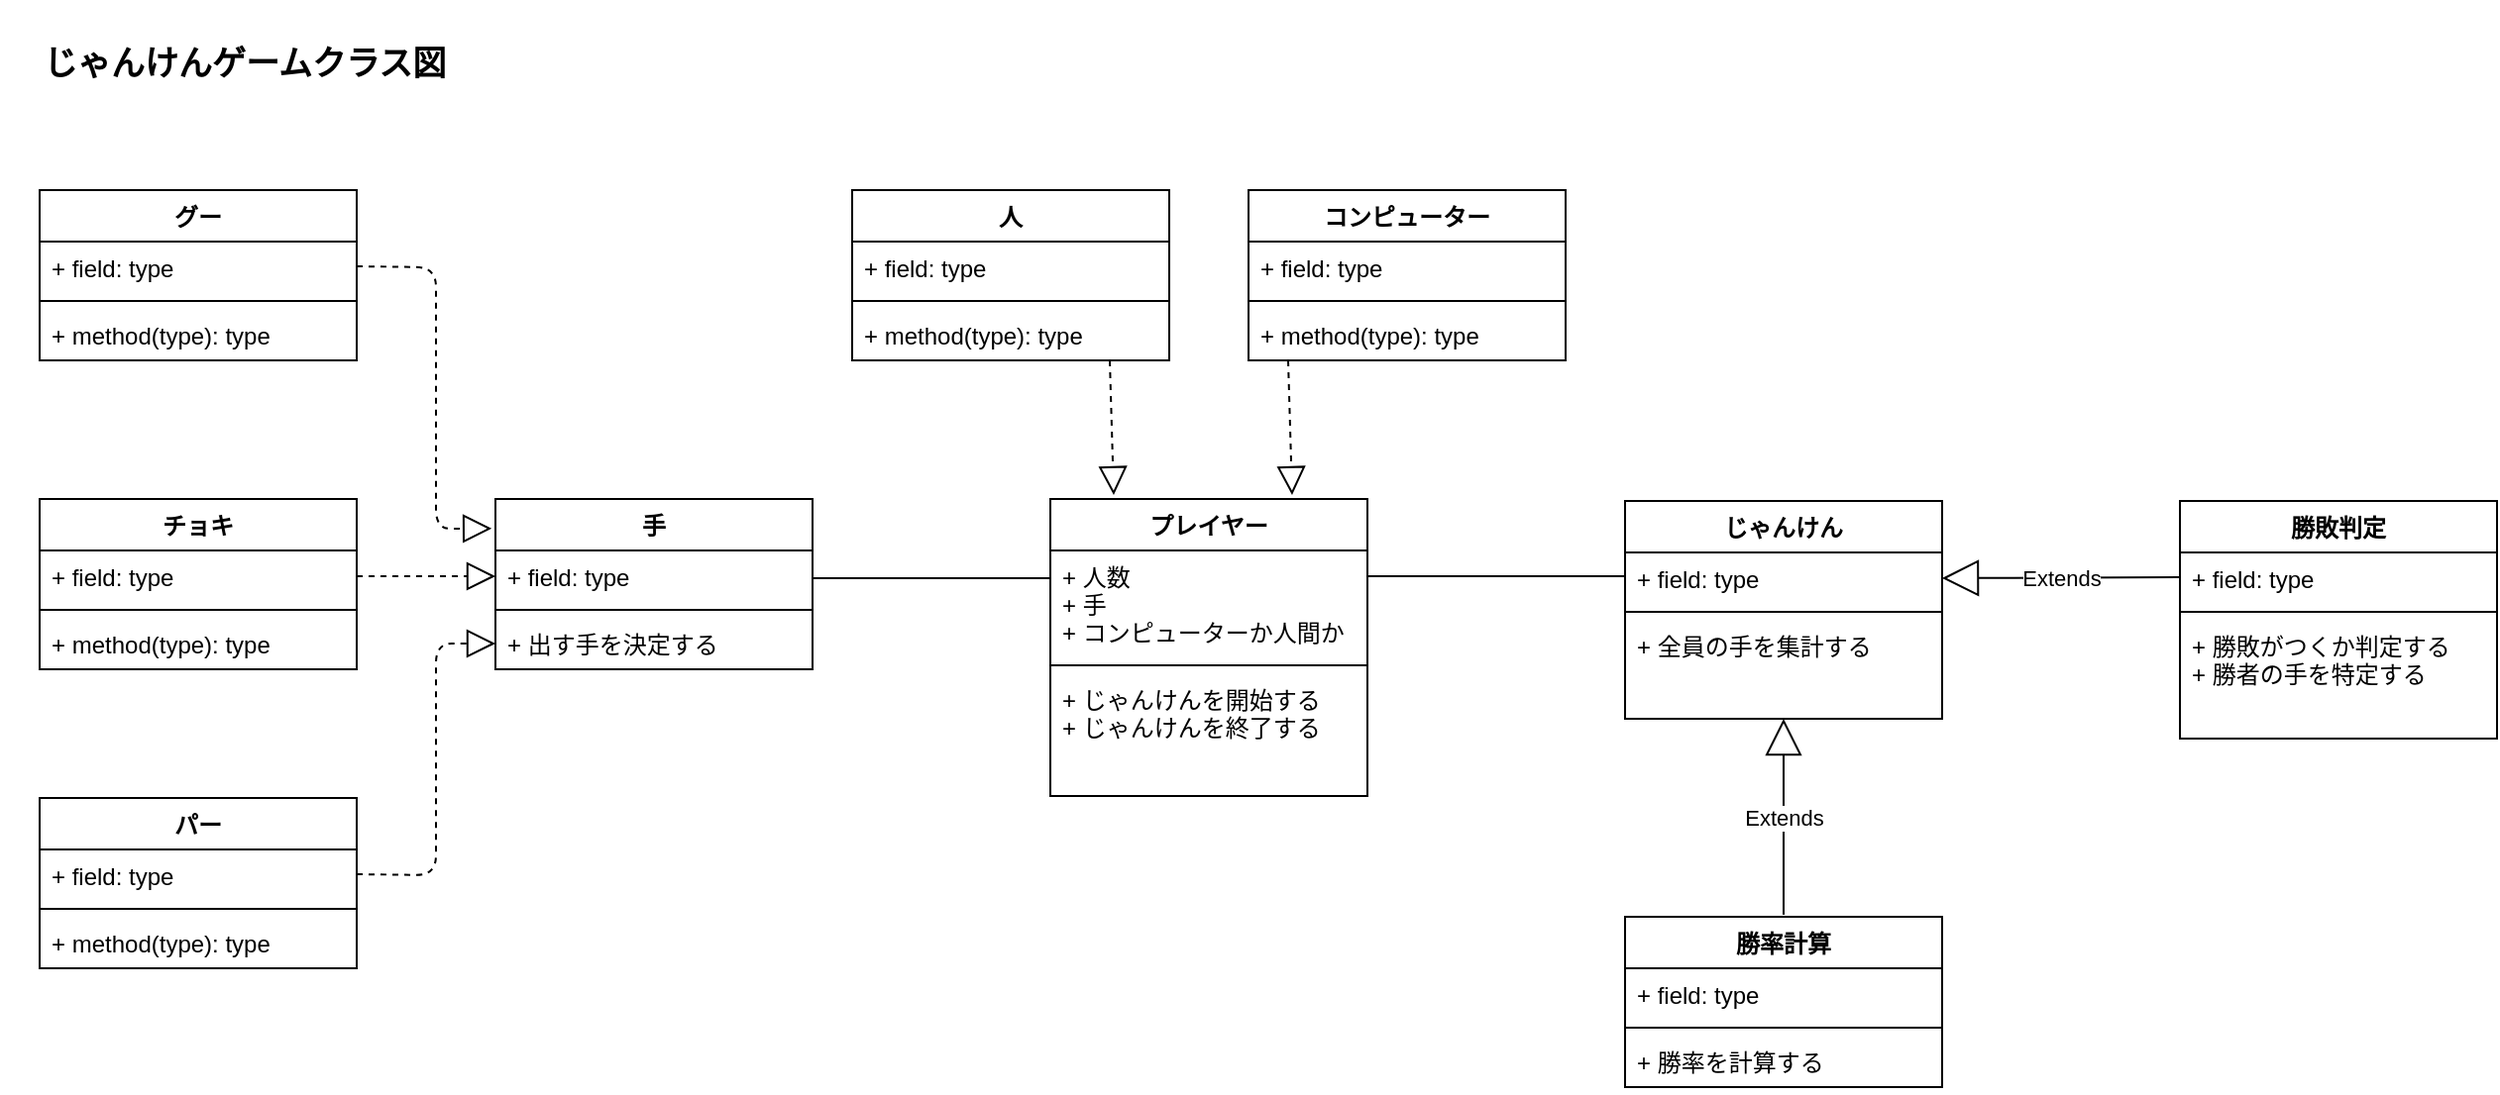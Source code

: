 <mxfile type="github" version="11.2.3" pages="1"><diagram id="F21DuajXhPDPL6jE1n-H" name="Page-1"><mxGraphModel grid="1" dx="2245" dy="1203" gridSize="10" guides="1" tooltips="1" connect="1" arrows="1" fold="1" page="1" pageScale="1" pageWidth="291" pageHeight="413" math="0" shadow="0"><root><mxCell id="0" /><mxCell id="1" parent="0" /><mxCell id="I_W2ZbDtx2NYhhFkiQDy-1" value="" parent="1" style="text;strokeColor=none;fillColor=none;align=left;verticalAlign=middle;spacingTop=-1;spacingLeft=4;spacingRight=4;rotatable=0;labelPosition=right;points=[];portConstraint=eastwest;" vertex="1"><mxGeometry as="geometry" y="20" x="20" height="14" width="20" /></mxCell><mxCell id="I_W2ZbDtx2NYhhFkiQDy-7" value="プレイヤー" parent="1" style="swimlane;fontStyle=1;align=center;verticalAlign=top;childLayout=stackLayout;horizontal=1;startSize=26;horizontalStack=0;resizeParent=1;resizeParentMax=0;resizeLast=0;collapsible=1;marginBottom=0;" vertex="1"><mxGeometry as="geometry" y="272" x="550" height="150" width="160" /></mxCell><mxCell id="I_W2ZbDtx2NYhhFkiQDy-8" value="+ 人数&#10;+ 手&#10;+ コンピューターか人間か" parent="I_W2ZbDtx2NYhhFkiQDy-7" style="text;strokeColor=none;fillColor=none;align=left;verticalAlign=top;spacingLeft=4;spacingRight=4;overflow=hidden;rotatable=0;points=[[0,0.5],[1,0.5]];portConstraint=eastwest;" vertex="1"><mxGeometry as="geometry" y="26" height="54" width="160" /></mxCell><mxCell id="I_W2ZbDtx2NYhhFkiQDy-9" value="" parent="I_W2ZbDtx2NYhhFkiQDy-7" style="line;strokeWidth=1;fillColor=none;align=left;verticalAlign=middle;spacingTop=-1;spacingLeft=3;spacingRight=3;rotatable=0;labelPosition=right;points=[];portConstraint=eastwest;" vertex="1"><mxGeometry as="geometry" y="80" height="8" width="160" /></mxCell><mxCell id="I_W2ZbDtx2NYhhFkiQDy-10" value="+ じゃんけんを開始する&#10;+ じゃんけんを終了する&#10;" parent="I_W2ZbDtx2NYhhFkiQDy-7" style="text;strokeColor=none;fillColor=none;align=left;verticalAlign=top;spacingLeft=4;spacingRight=4;overflow=hidden;rotatable=0;points=[[0,0.5],[1,0.5]];portConstraint=eastwest;" vertex="1"><mxGeometry as="geometry" y="88" height="62" width="160" /></mxCell><mxCell id="I_W2ZbDtx2NYhhFkiQDy-16" value="勝敗判定&#10;" parent="1" style="swimlane;fontStyle=1;align=center;verticalAlign=top;childLayout=stackLayout;horizontal=1;startSize=26;horizontalStack=0;resizeParent=1;resizeParentMax=0;resizeLast=0;collapsible=1;marginBottom=0;" vertex="1"><mxGeometry as="geometry" y="273" x="1120" height="120" width="160" /></mxCell><mxCell id="I_W2ZbDtx2NYhhFkiQDy-169" value="Extends" parent="I_W2ZbDtx2NYhhFkiQDy-16" target="I_W2ZbDtx2NYhhFkiQDy-69" edge="1" style="endArrow=block;endSize=16;endFill=0;html=1;entryX=1;entryY=0.5;entryDx=0;entryDy=0;"><mxGeometry as="geometry" relative="1" width="160"><mxPoint as="sourcePoint" y="38.5" /><mxPoint as="targetPoint" y="38.5" x="160" /></mxGeometry></mxCell><mxCell id="I_W2ZbDtx2NYhhFkiQDy-17" value="+ field: type" parent="I_W2ZbDtx2NYhhFkiQDy-16" style="text;strokeColor=none;fillColor=none;align=left;verticalAlign=top;spacingLeft=4;spacingRight=4;overflow=hidden;rotatable=0;points=[[0,0.5],[1,0.5]];portConstraint=eastwest;" vertex="1"><mxGeometry as="geometry" y="26" height="26" width="160" /></mxCell><mxCell id="I_W2ZbDtx2NYhhFkiQDy-18" value="" parent="I_W2ZbDtx2NYhhFkiQDy-16" style="line;strokeWidth=1;fillColor=none;align=left;verticalAlign=middle;spacingTop=-1;spacingLeft=3;spacingRight=3;rotatable=0;labelPosition=right;points=[];portConstraint=eastwest;" vertex="1"><mxGeometry as="geometry" y="52" height="8" width="160" /></mxCell><mxCell id="I_W2ZbDtx2NYhhFkiQDy-19" value="+ 勝敗がつくか判定する&#10;+ 勝者の手を特定する" parent="I_W2ZbDtx2NYhhFkiQDy-16" style="text;strokeColor=none;fillColor=none;align=left;verticalAlign=top;spacingLeft=4;spacingRight=4;overflow=hidden;rotatable=0;points=[[0,0.5],[1,0.5]];portConstraint=eastwest;" vertex="1"><mxGeometry as="geometry" y="60" height="60" width="160" /></mxCell><mxCell id="I_W2ZbDtx2NYhhFkiQDy-20" value="勝率計算&#10;" parent="1" style="swimlane;fontStyle=1;align=center;verticalAlign=top;childLayout=stackLayout;horizontal=1;startSize=26;horizontalStack=0;resizeParent=1;resizeParentMax=0;resizeLast=0;collapsible=1;marginBottom=0;" vertex="1"><mxGeometry as="geometry" y="483" x="840" height="86" width="160" /></mxCell><mxCell id="I_W2ZbDtx2NYhhFkiQDy-21" value="+ field: type" parent="I_W2ZbDtx2NYhhFkiQDy-20" style="text;strokeColor=none;fillColor=none;align=left;verticalAlign=top;spacingLeft=4;spacingRight=4;overflow=hidden;rotatable=0;points=[[0,0.5],[1,0.5]];portConstraint=eastwest;" vertex="1"><mxGeometry as="geometry" y="26" height="26" width="160" /></mxCell><mxCell id="I_W2ZbDtx2NYhhFkiQDy-22" value="" parent="I_W2ZbDtx2NYhhFkiQDy-20" style="line;strokeWidth=1;fillColor=none;align=left;verticalAlign=middle;spacingTop=-1;spacingLeft=3;spacingRight=3;rotatable=0;labelPosition=right;points=[];portConstraint=eastwest;" vertex="1"><mxGeometry as="geometry" y="52" height="8" width="160" /></mxCell><mxCell id="I_W2ZbDtx2NYhhFkiQDy-23" value="+ 勝率を計算する" parent="I_W2ZbDtx2NYhhFkiQDy-20" style="text;strokeColor=none;fillColor=none;align=left;verticalAlign=top;spacingLeft=4;spacingRight=4;overflow=hidden;rotatable=0;points=[[0,0.5],[1,0.5]];portConstraint=eastwest;" vertex="1"><mxGeometry as="geometry" y="60" height="26" width="160" /></mxCell><mxCell id="I_W2ZbDtx2NYhhFkiQDy-28" value="手" parent="1" style="swimlane;fontStyle=1;align=center;verticalAlign=top;childLayout=stackLayout;horizontal=1;startSize=26;horizontalStack=0;resizeParent=1;resizeParentMax=0;resizeLast=0;collapsible=1;marginBottom=0;" vertex="1"><mxGeometry as="geometry" y="272" x="270" height="86" width="160" /></mxCell><mxCell id="I_W2ZbDtx2NYhhFkiQDy-29" value="+ field: type" parent="I_W2ZbDtx2NYhhFkiQDy-28" style="text;strokeColor=none;fillColor=none;align=left;verticalAlign=top;spacingLeft=4;spacingRight=4;overflow=hidden;rotatable=0;points=[[0,0.5],[1,0.5]];portConstraint=eastwest;" vertex="1"><mxGeometry as="geometry" y="26" height="26" width="160" /></mxCell><mxCell id="I_W2ZbDtx2NYhhFkiQDy-30" value="" parent="I_W2ZbDtx2NYhhFkiQDy-28" style="line;strokeWidth=1;fillColor=none;align=left;verticalAlign=middle;spacingTop=-1;spacingLeft=3;spacingRight=3;rotatable=0;labelPosition=right;points=[];portConstraint=eastwest;" vertex="1"><mxGeometry as="geometry" y="52" height="8" width="160" /></mxCell><mxCell id="I_W2ZbDtx2NYhhFkiQDy-31" value="+ 出す手を決定する" parent="I_W2ZbDtx2NYhhFkiQDy-28" style="text;strokeColor=none;fillColor=none;align=left;verticalAlign=top;spacingLeft=4;spacingRight=4;overflow=hidden;rotatable=0;points=[[0,0.5],[1,0.5]];portConstraint=eastwest;" vertex="1"><mxGeometry as="geometry" y="60" height="26" width="160" /></mxCell><mxCell id="I_W2ZbDtx2NYhhFkiQDy-68" value="じゃんけん&#10;&#10;" parent="1" style="swimlane;fontStyle=1;align=center;verticalAlign=top;childLayout=stackLayout;horizontal=1;startSize=26;horizontalStack=0;resizeParent=1;resizeParentMax=0;resizeLast=0;collapsible=1;marginBottom=0;" vertex="1"><mxGeometry as="geometry" y="273" x="840" height="110" width="160" /></mxCell><mxCell id="I_W2ZbDtx2NYhhFkiQDy-69" value="+ field: type" parent="I_W2ZbDtx2NYhhFkiQDy-68" style="text;strokeColor=none;fillColor=none;align=left;verticalAlign=top;spacingLeft=4;spacingRight=4;overflow=hidden;rotatable=0;points=[[0,0.5],[1,0.5]];portConstraint=eastwest;" vertex="1"><mxGeometry as="geometry" y="26" height="26" width="160" /></mxCell><mxCell id="I_W2ZbDtx2NYhhFkiQDy-70" value="" parent="I_W2ZbDtx2NYhhFkiQDy-68" style="line;strokeWidth=1;fillColor=none;align=left;verticalAlign=middle;spacingTop=-1;spacingLeft=3;spacingRight=3;rotatable=0;labelPosition=right;points=[];portConstraint=eastwest;" vertex="1"><mxGeometry as="geometry" y="52" height="8" width="160" /></mxCell><mxCell id="I_W2ZbDtx2NYhhFkiQDy-71" value="+ 全員の手を集計する" parent="I_W2ZbDtx2NYhhFkiQDy-68" style="text;strokeColor=none;fillColor=none;align=left;verticalAlign=top;spacingLeft=4;spacingRight=4;overflow=hidden;rotatable=0;points=[[0,0.5],[1,0.5]];portConstraint=eastwest;" vertex="1"><mxGeometry as="geometry" y="60" height="50" width="160" /></mxCell><mxCell id="I_W2ZbDtx2NYhhFkiQDy-120" value="" parent="1" style="line;strokeWidth=1;fillColor=none;align=left;verticalAlign=middle;spacingTop=-1;spacingLeft=3;spacingRight=3;rotatable=0;labelPosition=right;points=[];portConstraint=eastwest;" vertex="1"><mxGeometry as="geometry" y="308" x="430" height="8" width="120" /></mxCell><mxCell id="I_W2ZbDtx2NYhhFkiQDy-121" value="" parent="1" style="line;strokeWidth=1;fillColor=none;align=left;verticalAlign=middle;spacingTop=-1;spacingLeft=3;spacingRight=3;rotatable=0;labelPosition=right;points=[];portConstraint=eastwest;" vertex="1"><mxGeometry as="geometry" y="307" x="710" height="8" width="130" /></mxCell><mxCell id="I_W2ZbDtx2NYhhFkiQDy-142" value="パー" parent="1" style="swimlane;fontStyle=1;align=center;verticalAlign=top;childLayout=stackLayout;horizontal=1;startSize=26;horizontalStack=0;resizeParent=1;resizeParentMax=0;resizeLast=0;collapsible=1;marginBottom=0;fillColor=#FFFFFF;" vertex="1"><mxGeometry as="geometry" y="423" x="40" height="86" width="160" /></mxCell><mxCell id="I_W2ZbDtx2NYhhFkiQDy-143" value="+ field: type" parent="I_W2ZbDtx2NYhhFkiQDy-142" style="text;strokeColor=none;fillColor=none;align=left;verticalAlign=top;spacingLeft=4;spacingRight=4;overflow=hidden;rotatable=0;points=[[0,0.5],[1,0.5]];portConstraint=eastwest;" vertex="1"><mxGeometry as="geometry" y="26" height="26" width="160" /></mxCell><mxCell id="I_W2ZbDtx2NYhhFkiQDy-144" value="" parent="I_W2ZbDtx2NYhhFkiQDy-142" style="line;strokeWidth=1;fillColor=none;align=left;verticalAlign=middle;spacingTop=-1;spacingLeft=3;spacingRight=3;rotatable=0;labelPosition=right;points=[];portConstraint=eastwest;" vertex="1"><mxGeometry as="geometry" y="52" height="8" width="160" /></mxCell><mxCell id="I_W2ZbDtx2NYhhFkiQDy-145" value="+ method(type): type" parent="I_W2ZbDtx2NYhhFkiQDy-142" style="text;strokeColor=none;fillColor=none;align=left;verticalAlign=top;spacingLeft=4;spacingRight=4;overflow=hidden;rotatable=0;points=[[0,0.5],[1,0.5]];portConstraint=eastwest;" vertex="1"><mxGeometry as="geometry" y="60" height="26" width="160" /></mxCell><mxCell id="I_W2ZbDtx2NYhhFkiQDy-146" value="グー" parent="1" style="swimlane;fontStyle=1;align=center;verticalAlign=top;childLayout=stackLayout;horizontal=1;startSize=26;horizontalStack=0;resizeParent=1;resizeParentMax=0;resizeLast=0;collapsible=1;marginBottom=0;fillColor=#FFFFFF;" vertex="1"><mxGeometry as="geometry" y="116" x="40" height="86" width="160" /></mxCell><mxCell id="I_W2ZbDtx2NYhhFkiQDy-147" value="+ field: type" parent="I_W2ZbDtx2NYhhFkiQDy-146" style="text;strokeColor=none;fillColor=none;align=left;verticalAlign=top;spacingLeft=4;spacingRight=4;overflow=hidden;rotatable=0;points=[[0,0.5],[1,0.5]];portConstraint=eastwest;" vertex="1"><mxGeometry as="geometry" y="26" height="26" width="160" /></mxCell><mxCell id="I_W2ZbDtx2NYhhFkiQDy-148" value="" parent="I_W2ZbDtx2NYhhFkiQDy-146" style="line;strokeWidth=1;fillColor=none;align=left;verticalAlign=middle;spacingTop=-1;spacingLeft=3;spacingRight=3;rotatable=0;labelPosition=right;points=[];portConstraint=eastwest;" vertex="1"><mxGeometry as="geometry" y="52" height="8" width="160" /></mxCell><mxCell id="I_W2ZbDtx2NYhhFkiQDy-149" value="+ method(type): type" parent="I_W2ZbDtx2NYhhFkiQDy-146" style="text;strokeColor=none;fillColor=none;align=left;verticalAlign=top;spacingLeft=4;spacingRight=4;overflow=hidden;rotatable=0;points=[[0,0.5],[1,0.5]];portConstraint=eastwest;" vertex="1"><mxGeometry as="geometry" y="60" height="26" width="160" /></mxCell><mxCell id="I_W2ZbDtx2NYhhFkiQDy-150" value="チョキ" parent="1" style="swimlane;fontStyle=1;align=center;verticalAlign=top;childLayout=stackLayout;horizontal=1;startSize=26;horizontalStack=0;resizeParent=1;resizeParentMax=0;resizeLast=0;collapsible=1;marginBottom=0;fillColor=#FFFFFF;" vertex="1"><mxGeometry as="geometry" y="272" x="40" height="86" width="160" /></mxCell><mxCell id="I_W2ZbDtx2NYhhFkiQDy-151" value="+ field: type" parent="I_W2ZbDtx2NYhhFkiQDy-150" style="text;strokeColor=none;fillColor=none;align=left;verticalAlign=top;spacingLeft=4;spacingRight=4;overflow=hidden;rotatable=0;points=[[0,0.5],[1,0.5]];portConstraint=eastwest;" vertex="1"><mxGeometry as="geometry" y="26" height="26" width="160" /></mxCell><mxCell id="I_W2ZbDtx2NYhhFkiQDy-152" value="" parent="I_W2ZbDtx2NYhhFkiQDy-150" style="line;strokeWidth=1;fillColor=none;align=left;verticalAlign=middle;spacingTop=-1;spacingLeft=3;spacingRight=3;rotatable=0;labelPosition=right;points=[];portConstraint=eastwest;" vertex="1"><mxGeometry as="geometry" y="52" height="8" width="160" /></mxCell><mxCell id="I_W2ZbDtx2NYhhFkiQDy-153" value="+ method(type): type" parent="I_W2ZbDtx2NYhhFkiQDy-150" style="text;strokeColor=none;fillColor=none;align=left;verticalAlign=top;spacingLeft=4;spacingRight=4;overflow=hidden;rotatable=0;points=[[0,0.5],[1,0.5]];portConstraint=eastwest;" vertex="1"><mxGeometry as="geometry" y="60" height="26" width="160" /></mxCell><mxCell id="I_W2ZbDtx2NYhhFkiQDy-154" value="" parent="1" target="I_W2ZbDtx2NYhhFkiQDy-31" edge="1" style="endArrow=block;dashed=1;endFill=0;endSize=12;html=1;entryX=0;entryY=0.5;entryDx=0;entryDy=0;"><mxGeometry as="geometry" relative="1" width="160"><mxPoint as="sourcePoint" y="461.5" x="200" /><mxPoint as="targetPoint" y="461.5" x="360" /><Array as="points"><mxPoint y="462" x="240" /><mxPoint y="345" x="240" /></Array></mxGeometry></mxCell><mxCell id="I_W2ZbDtx2NYhhFkiQDy-155" value="" parent="1" target="I_W2ZbDtx2NYhhFkiQDy-28" edge="1" style="endArrow=block;dashed=1;endFill=0;endSize=12;html=1;entryX=-0.012;entryY=0.173;entryDx=0;entryDy=0;entryPerimeter=0;"><mxGeometry as="geometry" relative="1" width="160"><mxPoint as="sourcePoint" y="154.5" x="200" /><mxPoint as="targetPoint" y="154.5" x="360" /><Array as="points"><mxPoint y="155" x="240" /><mxPoint y="287" x="240" /></Array></mxGeometry></mxCell><mxCell id="I_W2ZbDtx2NYhhFkiQDy-156" value="" parent="1" target="I_W2ZbDtx2NYhhFkiQDy-29" edge="1" style="endArrow=block;dashed=1;endFill=0;endSize=12;html=1;entryX=0;entryY=0.5;entryDx=0;entryDy=0;exitX=1;exitY=0.5;exitDx=0;exitDy=0;" source="I_W2ZbDtx2NYhhFkiQDy-151"><mxGeometry as="geometry" relative="1" width="160"><mxPoint as="sourcePoint" y="314.5" x="200" /><mxPoint as="targetPoint" y="311" x="270" /></mxGeometry></mxCell><mxCell id="I_W2ZbDtx2NYhhFkiQDy-158" value="人" parent="1" style="swimlane;fontStyle=1;align=center;verticalAlign=top;childLayout=stackLayout;horizontal=1;startSize=26;horizontalStack=0;resizeParent=1;resizeParentMax=0;resizeLast=0;collapsible=1;marginBottom=0;fillColor=#FFFFFF;" vertex="1"><mxGeometry as="geometry" y="116" x="450" height="86" width="160" /></mxCell><mxCell id="I_W2ZbDtx2NYhhFkiQDy-159" value="+ field: type" parent="I_W2ZbDtx2NYhhFkiQDy-158" style="text;strokeColor=none;fillColor=none;align=left;verticalAlign=top;spacingLeft=4;spacingRight=4;overflow=hidden;rotatable=0;points=[[0,0.5],[1,0.5]];portConstraint=eastwest;" vertex="1"><mxGeometry as="geometry" y="26" height="26" width="160" /></mxCell><mxCell id="I_W2ZbDtx2NYhhFkiQDy-160" value="" parent="I_W2ZbDtx2NYhhFkiQDy-158" style="line;strokeWidth=1;fillColor=none;align=left;verticalAlign=middle;spacingTop=-1;spacingLeft=3;spacingRight=3;rotatable=0;labelPosition=right;points=[];portConstraint=eastwest;" vertex="1"><mxGeometry as="geometry" y="52" height="8" width="160" /></mxCell><mxCell id="I_W2ZbDtx2NYhhFkiQDy-161" value="+ method(type): type" parent="I_W2ZbDtx2NYhhFkiQDy-158" style="text;strokeColor=none;fillColor=none;align=left;verticalAlign=top;spacingLeft=4;spacingRight=4;overflow=hidden;rotatable=0;points=[[0,0.5],[1,0.5]];portConstraint=eastwest;" vertex="1"><mxGeometry as="geometry" y="60" height="26" width="160" /></mxCell><mxCell id="I_W2ZbDtx2NYhhFkiQDy-162" value="コンピューター" parent="1" style="swimlane;fontStyle=1;align=center;verticalAlign=top;childLayout=stackLayout;horizontal=1;startSize=26;horizontalStack=0;resizeParent=1;resizeParentMax=0;resizeLast=0;collapsible=1;marginBottom=0;fillColor=#FFFFFF;" vertex="1"><mxGeometry as="geometry" y="116" x="650" height="86" width="160" /></mxCell><mxCell id="I_W2ZbDtx2NYhhFkiQDy-163" value="+ field: type" parent="I_W2ZbDtx2NYhhFkiQDy-162" style="text;strokeColor=none;fillColor=none;align=left;verticalAlign=top;spacingLeft=4;spacingRight=4;overflow=hidden;rotatable=0;points=[[0,0.5],[1,0.5]];portConstraint=eastwest;" vertex="1"><mxGeometry as="geometry" y="26" height="26" width="160" /></mxCell><mxCell id="I_W2ZbDtx2NYhhFkiQDy-164" value="" parent="I_W2ZbDtx2NYhhFkiQDy-162" style="line;strokeWidth=1;fillColor=none;align=left;verticalAlign=middle;spacingTop=-1;spacingLeft=3;spacingRight=3;rotatable=0;labelPosition=right;points=[];portConstraint=eastwest;" vertex="1"><mxGeometry as="geometry" y="52" height="8" width="160" /></mxCell><mxCell id="I_W2ZbDtx2NYhhFkiQDy-165" value="+ method(type): type" parent="I_W2ZbDtx2NYhhFkiQDy-162" style="text;strokeColor=none;fillColor=none;align=left;verticalAlign=top;spacingLeft=4;spacingRight=4;overflow=hidden;rotatable=0;points=[[0,0.5],[1,0.5]];portConstraint=eastwest;" vertex="1"><mxGeometry as="geometry" y="60" height="26" width="160" /></mxCell><mxCell id="I_W2ZbDtx2NYhhFkiQDy-166" value="" parent="1" edge="1" style="endArrow=block;dashed=1;endFill=0;endSize=12;html=1;"><mxGeometry as="geometry" relative="1" width="160"><mxPoint as="sourcePoint" y="202" x="580" /><mxPoint as="targetPoint" y="270" x="582" /></mxGeometry></mxCell><mxCell id="I_W2ZbDtx2NYhhFkiQDy-167" value="" parent="1" edge="1" style="endArrow=block;dashed=1;endFill=0;endSize=12;html=1;"><mxGeometry as="geometry" relative="1" width="160"><mxPoint as="sourcePoint" y="202" x="670" /><mxPoint as="targetPoint" y="270" x="672" /></mxGeometry></mxCell><mxCell id="I_W2ZbDtx2NYhhFkiQDy-168" value="Extends" parent="1" target="I_W2ZbDtx2NYhhFkiQDy-71" edge="1" style="endArrow=block;endSize=16;endFill=0;html=1;"><mxGeometry as="geometry" relative="1" width="160"><mxPoint as="sourcePoint" y="482" x="920" /><mxPoint as="targetPoint" y="482" x="1080" /></mxGeometry></mxCell><mxCell id="I_W2ZbDtx2NYhhFkiQDy-170" value="&lt;font style=&quot;font-size: 17px&quot;&gt;&lt;b&gt;じゃんけんゲームクラス図&lt;/b&gt;&lt;/font&gt;" parent="1" style="text;html=1;resizable=0;points=[];autosize=1;align=left;verticalAlign=top;spacingTop=-4;" vertex="1"><mxGeometry as="geometry" y="40" x="40" height="20" width="220" /></mxCell></root></mxGraphModel></diagram></mxfile>